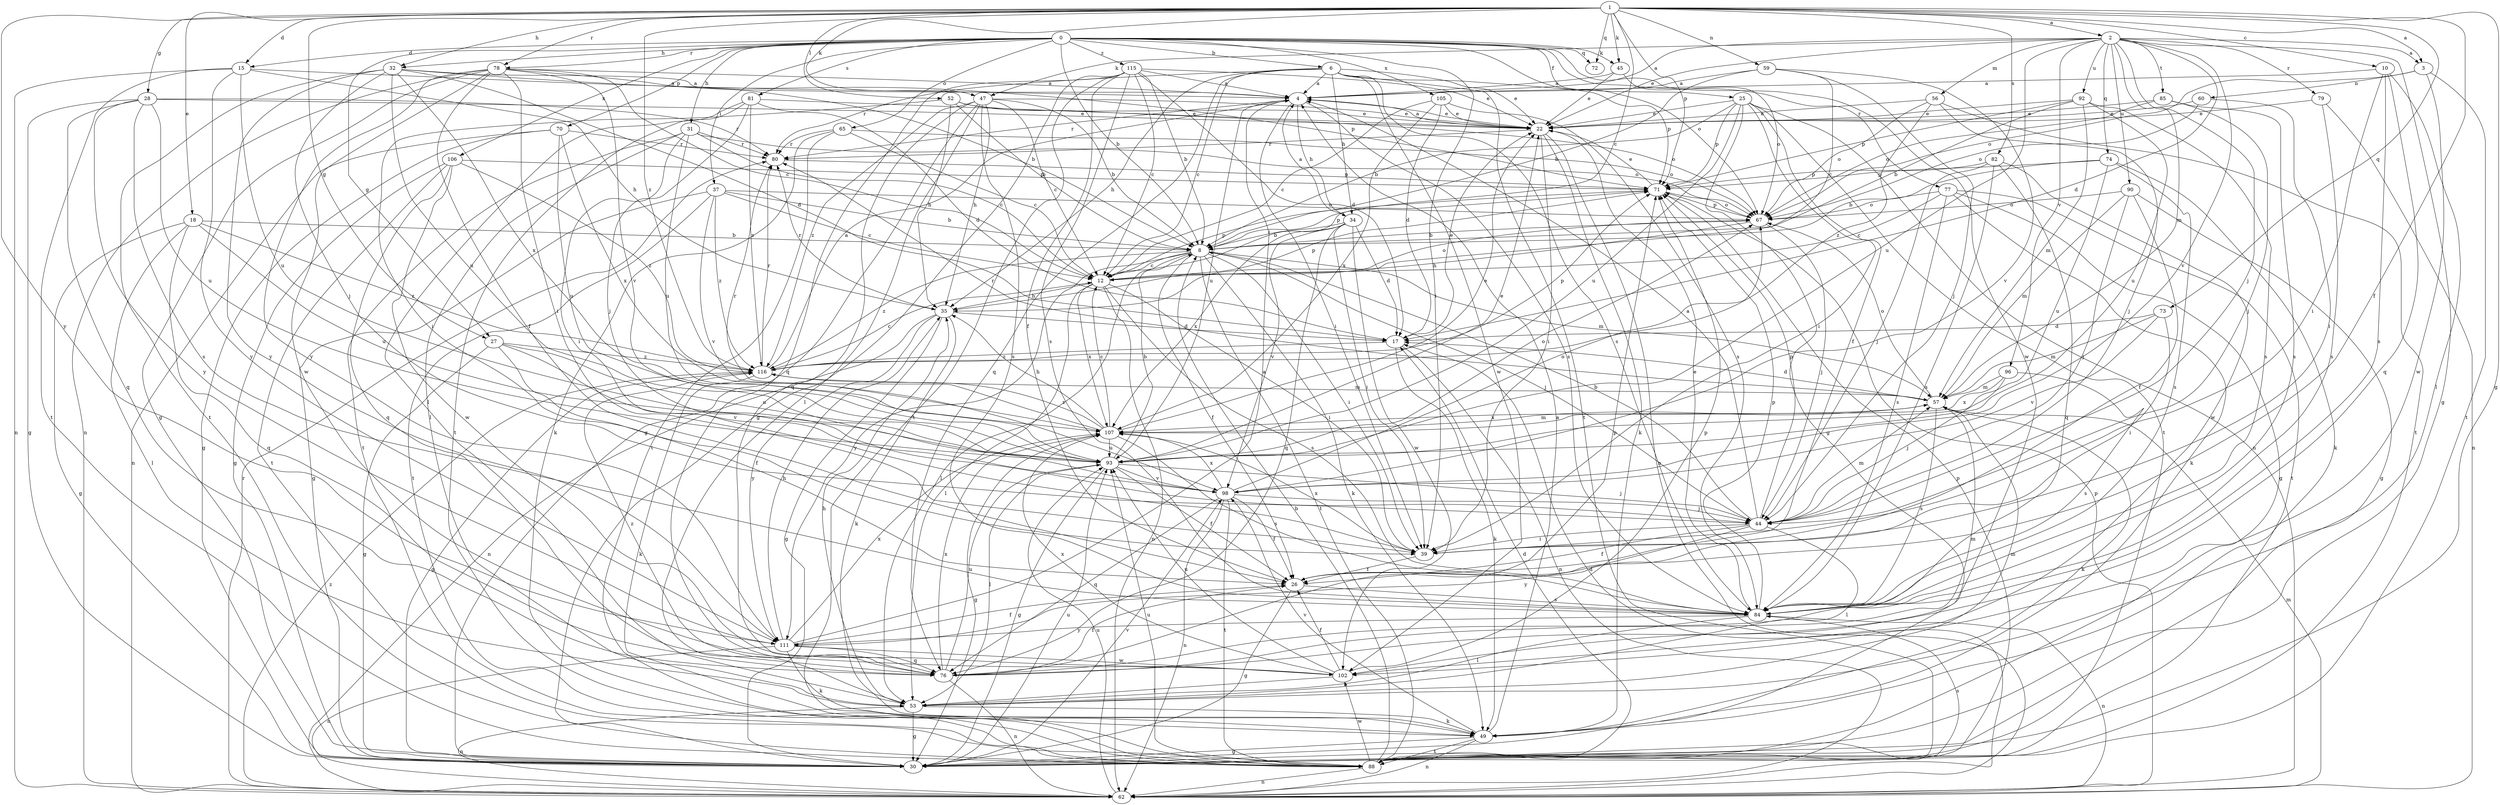 strict digraph  {
0;
1;
2;
3;
4;
6;
8;
10;
12;
15;
17;
18;
22;
25;
26;
27;
28;
30;
31;
32;
34;
35;
37;
39;
44;
45;
47;
49;
52;
53;
56;
57;
59;
60;
62;
65;
67;
70;
71;
72;
73;
74;
76;
77;
78;
79;
80;
81;
82;
84;
85;
88;
90;
92;
93;
96;
98;
102;
105;
106;
107;
111;
115;
116;
0 -> 6  [label=b];
0 -> 8  [label=b];
0 -> 15  [label=d];
0 -> 25  [label=f];
0 -> 27  [label=g];
0 -> 31  [label=h];
0 -> 32  [label=h];
0 -> 37  [label=i];
0 -> 39  [label=i];
0 -> 45  [label=k];
0 -> 65  [label=o];
0 -> 67  [label=o];
0 -> 70  [label=p];
0 -> 72  [label=q];
0 -> 77  [label=r];
0 -> 78  [label=r];
0 -> 81  [label=s];
0 -> 102  [label=w];
0 -> 105  [label=x];
0 -> 106  [label=x];
0 -> 115  [label=z];
1 -> 2  [label=a];
1 -> 3  [label=a];
1 -> 10  [label=c];
1 -> 12  [label=c];
1 -> 15  [label=d];
1 -> 18  [label=e];
1 -> 26  [label=f];
1 -> 27  [label=g];
1 -> 28  [label=g];
1 -> 30  [label=g];
1 -> 32  [label=h];
1 -> 45  [label=k];
1 -> 47  [label=k];
1 -> 52  [label=l];
1 -> 59  [label=n];
1 -> 71  [label=p];
1 -> 72  [label=q];
1 -> 73  [label=q];
1 -> 78  [label=r];
1 -> 82  [label=s];
1 -> 111  [label=y];
1 -> 116  [label=z];
2 -> 3  [label=a];
2 -> 4  [label=a];
2 -> 17  [label=d];
2 -> 22  [label=e];
2 -> 30  [label=g];
2 -> 44  [label=j];
2 -> 47  [label=k];
2 -> 56  [label=m];
2 -> 57  [label=m];
2 -> 74  [label=q];
2 -> 79  [label=r];
2 -> 85  [label=t];
2 -> 90  [label=u];
2 -> 92  [label=u];
2 -> 93  [label=u];
2 -> 96  [label=v];
2 -> 98  [label=v];
3 -> 60  [label=n];
3 -> 67  [label=o];
3 -> 88  [label=t];
3 -> 102  [label=w];
4 -> 22  [label=e];
4 -> 34  [label=h];
4 -> 39  [label=i];
4 -> 80  [label=r];
4 -> 84  [label=s];
4 -> 93  [label=u];
6 -> 4  [label=a];
6 -> 12  [label=c];
6 -> 22  [label=e];
6 -> 34  [label=h];
6 -> 35  [label=h];
6 -> 71  [label=p];
6 -> 76  [label=q];
6 -> 80  [label=r];
6 -> 84  [label=s];
6 -> 88  [label=t];
6 -> 102  [label=w];
8 -> 12  [label=c];
8 -> 26  [label=f];
8 -> 39  [label=i];
8 -> 44  [label=j];
8 -> 49  [label=k];
8 -> 53  [label=l];
8 -> 57  [label=m];
8 -> 71  [label=p];
8 -> 88  [label=t];
8 -> 111  [label=y];
8 -> 116  [label=z];
10 -> 4  [label=a];
10 -> 39  [label=i];
10 -> 53  [label=l];
10 -> 76  [label=q];
10 -> 84  [label=s];
12 -> 35  [label=h];
12 -> 39  [label=i];
12 -> 53  [label=l];
12 -> 62  [label=n];
12 -> 67  [label=o];
12 -> 71  [label=p];
12 -> 84  [label=s];
12 -> 107  [label=x];
15 -> 4  [label=a];
15 -> 35  [label=h];
15 -> 62  [label=n];
15 -> 88  [label=t];
15 -> 93  [label=u];
15 -> 111  [label=y];
17 -> 22  [label=e];
17 -> 49  [label=k];
17 -> 62  [label=n];
17 -> 116  [label=z];
18 -> 8  [label=b];
18 -> 30  [label=g];
18 -> 53  [label=l];
18 -> 76  [label=q];
18 -> 93  [label=u];
18 -> 116  [label=z];
22 -> 4  [label=a];
22 -> 39  [label=i];
22 -> 49  [label=k];
22 -> 62  [label=n];
22 -> 80  [label=r];
25 -> 8  [label=b];
25 -> 22  [label=e];
25 -> 26  [label=f];
25 -> 30  [label=g];
25 -> 39  [label=i];
25 -> 62  [label=n];
25 -> 71  [label=p];
25 -> 88  [label=t];
25 -> 93  [label=u];
26 -> 30  [label=g];
26 -> 84  [label=s];
27 -> 26  [label=f];
27 -> 30  [label=g];
27 -> 93  [label=u];
27 -> 98  [label=v];
27 -> 116  [label=z];
28 -> 22  [label=e];
28 -> 30  [label=g];
28 -> 76  [label=q];
28 -> 80  [label=r];
28 -> 84  [label=s];
28 -> 93  [label=u];
28 -> 111  [label=y];
30 -> 93  [label=u];
30 -> 98  [label=v];
31 -> 12  [label=c];
31 -> 39  [label=i];
31 -> 53  [label=l];
31 -> 67  [label=o];
31 -> 80  [label=r];
31 -> 88  [label=t];
31 -> 93  [label=u];
32 -> 4  [label=a];
32 -> 17  [label=d];
32 -> 44  [label=j];
32 -> 71  [label=p];
32 -> 88  [label=t];
32 -> 93  [label=u];
32 -> 107  [label=x];
32 -> 111  [label=y];
34 -> 4  [label=a];
34 -> 8  [label=b];
34 -> 17  [label=d];
34 -> 39  [label=i];
34 -> 76  [label=q];
34 -> 98  [label=v];
34 -> 102  [label=w];
34 -> 107  [label=x];
35 -> 17  [label=d];
35 -> 30  [label=g];
35 -> 49  [label=k];
35 -> 62  [label=n];
35 -> 71  [label=p];
35 -> 80  [label=r];
35 -> 111  [label=y];
37 -> 8  [label=b];
37 -> 12  [label=c];
37 -> 30  [label=g];
37 -> 67  [label=o];
37 -> 88  [label=t];
37 -> 98  [label=v];
37 -> 116  [label=z];
39 -> 26  [label=f];
39 -> 107  [label=x];
44 -> 4  [label=a];
44 -> 8  [label=b];
44 -> 26  [label=f];
44 -> 39  [label=i];
44 -> 53  [label=l];
44 -> 57  [label=m];
44 -> 71  [label=p];
44 -> 111  [label=y];
45 -> 4  [label=a];
45 -> 22  [label=e];
45 -> 67  [label=o];
47 -> 8  [label=b];
47 -> 12  [label=c];
47 -> 22  [label=e];
47 -> 30  [label=g];
47 -> 35  [label=h];
47 -> 53  [label=l];
47 -> 76  [label=q];
47 -> 84  [label=s];
47 -> 116  [label=z];
49 -> 4  [label=a];
49 -> 30  [label=g];
49 -> 62  [label=n];
49 -> 88  [label=t];
49 -> 98  [label=v];
52 -> 8  [label=b];
52 -> 22  [label=e];
52 -> 35  [label=h];
52 -> 39  [label=i];
52 -> 67  [label=o];
53 -> 30  [label=g];
53 -> 35  [label=h];
53 -> 49  [label=k];
53 -> 57  [label=m];
53 -> 62  [label=n];
56 -> 22  [label=e];
56 -> 44  [label=j];
56 -> 67  [label=o];
56 -> 88  [label=t];
56 -> 116  [label=z];
57 -> 17  [label=d];
57 -> 49  [label=k];
57 -> 67  [label=o];
57 -> 80  [label=r];
57 -> 84  [label=s];
57 -> 107  [label=x];
59 -> 4  [label=a];
59 -> 8  [label=b];
59 -> 12  [label=c];
59 -> 44  [label=j];
59 -> 98  [label=v];
60 -> 22  [label=e];
60 -> 39  [label=i];
60 -> 67  [label=o];
62 -> 17  [label=d];
62 -> 57  [label=m];
62 -> 71  [label=p];
62 -> 80  [label=r];
62 -> 93  [label=u];
62 -> 116  [label=z];
65 -> 12  [label=c];
65 -> 49  [label=k];
65 -> 67  [label=o];
65 -> 80  [label=r];
65 -> 88  [label=t];
67 -> 8  [label=b];
67 -> 35  [label=h];
67 -> 44  [label=j];
67 -> 71  [label=p];
70 -> 30  [label=g];
70 -> 62  [label=n];
70 -> 80  [label=r];
70 -> 93  [label=u];
70 -> 107  [label=x];
71 -> 22  [label=e];
71 -> 67  [label=o];
73 -> 17  [label=d];
73 -> 39  [label=i];
73 -> 57  [label=m];
73 -> 98  [label=v];
74 -> 8  [label=b];
74 -> 49  [label=k];
74 -> 71  [label=p];
74 -> 84  [label=s];
74 -> 93  [label=u];
76 -> 26  [label=f];
76 -> 57  [label=m];
76 -> 62  [label=n];
76 -> 71  [label=p];
76 -> 93  [label=u];
76 -> 107  [label=x];
76 -> 116  [label=z];
77 -> 12  [label=c];
77 -> 30  [label=g];
77 -> 49  [label=k];
77 -> 67  [label=o];
77 -> 84  [label=s];
77 -> 88  [label=t];
78 -> 4  [label=a];
78 -> 8  [label=b];
78 -> 12  [label=c];
78 -> 26  [label=f];
78 -> 30  [label=g];
78 -> 39  [label=i];
78 -> 62  [label=n];
78 -> 98  [label=v];
78 -> 102  [label=w];
78 -> 111  [label=y];
79 -> 22  [label=e];
79 -> 62  [label=n];
79 -> 84  [label=s];
80 -> 71  [label=p];
81 -> 17  [label=d];
81 -> 22  [label=e];
81 -> 44  [label=j];
81 -> 53  [label=l];
81 -> 88  [label=t];
81 -> 116  [label=z];
82 -> 44  [label=j];
82 -> 71  [label=p];
82 -> 76  [label=q];
82 -> 84  [label=s];
82 -> 102  [label=w];
84 -> 22  [label=e];
84 -> 53  [label=l];
84 -> 62  [label=n];
84 -> 71  [label=p];
84 -> 111  [label=y];
85 -> 22  [label=e];
85 -> 44  [label=j];
85 -> 67  [label=o];
85 -> 84  [label=s];
88 -> 8  [label=b];
88 -> 17  [label=d];
88 -> 62  [label=n];
88 -> 71  [label=p];
88 -> 84  [label=s];
88 -> 93  [label=u];
88 -> 102  [label=w];
90 -> 26  [label=f];
90 -> 30  [label=g];
90 -> 44  [label=j];
90 -> 57  [label=m];
90 -> 67  [label=o];
92 -> 8  [label=b];
92 -> 22  [label=e];
92 -> 57  [label=m];
92 -> 71  [label=p];
92 -> 84  [label=s];
92 -> 93  [label=u];
93 -> 8  [label=b];
93 -> 22  [label=e];
93 -> 26  [label=f];
93 -> 30  [label=g];
93 -> 44  [label=j];
93 -> 53  [label=l];
93 -> 67  [label=o];
93 -> 98  [label=v];
96 -> 44  [label=j];
96 -> 57  [label=m];
96 -> 84  [label=s];
96 -> 107  [label=x];
98 -> 26  [label=f];
98 -> 44  [label=j];
98 -> 62  [label=n];
98 -> 67  [label=o];
98 -> 76  [label=q];
98 -> 88  [label=t];
98 -> 107  [label=x];
102 -> 26  [label=f];
102 -> 53  [label=l];
102 -> 71  [label=p];
102 -> 93  [label=u];
102 -> 107  [label=x];
105 -> 12  [label=c];
105 -> 17  [label=d];
105 -> 22  [label=e];
105 -> 84  [label=s];
105 -> 107  [label=x];
106 -> 30  [label=g];
106 -> 71  [label=p];
106 -> 76  [label=q];
106 -> 88  [label=t];
106 -> 102  [label=w];
106 -> 116  [label=z];
107 -> 12  [label=c];
107 -> 22  [label=e];
107 -> 30  [label=g];
107 -> 35  [label=h];
107 -> 57  [label=m];
107 -> 80  [label=r];
107 -> 84  [label=s];
107 -> 93  [label=u];
107 -> 116  [label=z];
111 -> 4  [label=a];
111 -> 26  [label=f];
111 -> 35  [label=h];
111 -> 49  [label=k];
111 -> 62  [label=n];
111 -> 76  [label=q];
111 -> 102  [label=w];
111 -> 107  [label=x];
115 -> 4  [label=a];
115 -> 8  [label=b];
115 -> 12  [label=c];
115 -> 17  [label=d];
115 -> 22  [label=e];
115 -> 26  [label=f];
115 -> 30  [label=g];
115 -> 76  [label=q];
115 -> 84  [label=s];
115 -> 88  [label=t];
116 -> 4  [label=a];
116 -> 12  [label=c];
116 -> 30  [label=g];
116 -> 49  [label=k];
116 -> 57  [label=m];
116 -> 71  [label=p];
116 -> 80  [label=r];
}
